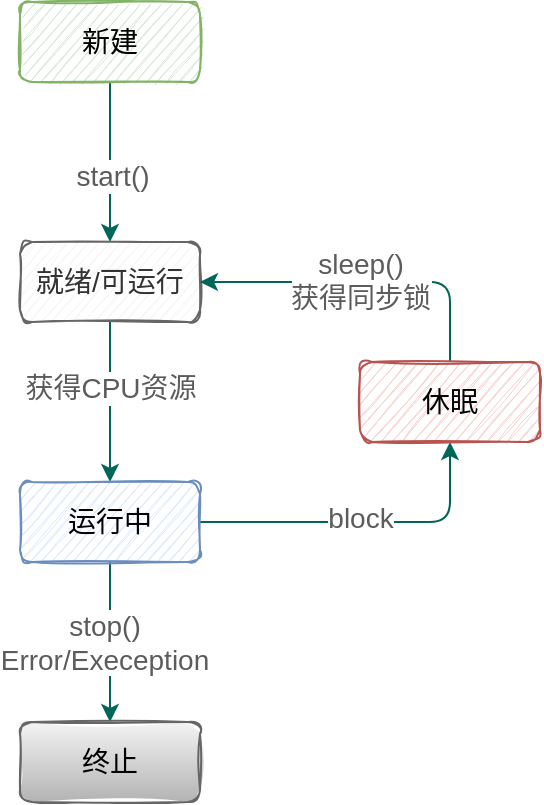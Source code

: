 <mxfile version="20.0.4" type="github">
  <diagram id="80f749xdTfSQ0nSYwTot" name="第 1 页">
    <mxGraphModel dx="706" dy="605" grid="1" gridSize="10" guides="1" tooltips="1" connect="1" arrows="1" fold="1" page="1" pageScale="1" pageWidth="827" pageHeight="1169" math="0" shadow="0">
      <root>
        <mxCell id="0" />
        <mxCell id="1" parent="0" />
        <mxCell id="AR2Jfl_AoY6BUJl8Thbn-5" value="" style="edgeStyle=orthogonalEdgeStyle;curved=0;rounded=1;sketch=0;orthogonalLoop=1;jettySize=auto;html=1;fontColor=#5C5C5C;strokeColor=#006658;fillColor=#21C0A5;fontSize=14;" edge="1" parent="1" source="AR2Jfl_AoY6BUJl8Thbn-1" target="AR2Jfl_AoY6BUJl8Thbn-4">
          <mxGeometry relative="1" as="geometry" />
        </mxCell>
        <mxCell id="AR2Jfl_AoY6BUJl8Thbn-13" value="start()" style="edgeLabel;html=1;align=center;verticalAlign=middle;resizable=0;points=[];fontSize=14;fontColor=#5C5C5C;" vertex="1" connectable="0" parent="AR2Jfl_AoY6BUJl8Thbn-5">
          <mxGeometry x="0.175" y="1" relative="1" as="geometry">
            <mxPoint as="offset" />
          </mxGeometry>
        </mxCell>
        <mxCell id="AR2Jfl_AoY6BUJl8Thbn-1" value="新建" style="rounded=1;whiteSpace=wrap;html=1;sketch=1;fillColor=#d5e8d4;strokeColor=#82b366;fontSize=14;" vertex="1" parent="1">
          <mxGeometry x="310" y="80" width="90" height="40" as="geometry" />
        </mxCell>
        <mxCell id="AR2Jfl_AoY6BUJl8Thbn-7" value="" style="edgeStyle=orthogonalEdgeStyle;curved=0;rounded=1;sketch=0;orthogonalLoop=1;jettySize=auto;html=1;fontColor=#5C5C5C;strokeColor=#006658;fillColor=#21C0A5;fontSize=14;" edge="1" parent="1" source="AR2Jfl_AoY6BUJl8Thbn-4" target="AR2Jfl_AoY6BUJl8Thbn-6">
          <mxGeometry relative="1" as="geometry" />
        </mxCell>
        <mxCell id="AR2Jfl_AoY6BUJl8Thbn-14" value="获得CPU资源" style="edgeLabel;html=1;align=center;verticalAlign=middle;resizable=0;points=[];fontSize=14;fontColor=#5C5C5C;" vertex="1" connectable="0" parent="AR2Jfl_AoY6BUJl8Thbn-7">
          <mxGeometry x="-0.175" relative="1" as="geometry">
            <mxPoint as="offset" />
          </mxGeometry>
        </mxCell>
        <mxCell id="AR2Jfl_AoY6BUJl8Thbn-4" value="就绪/可运行" style="rounded=1;whiteSpace=wrap;html=1;sketch=1;fillColor=#f5f5f5;strokeColor=#666666;fontColor=#333333;fontSize=14;" vertex="1" parent="1">
          <mxGeometry x="310" y="200" width="90" height="40" as="geometry" />
        </mxCell>
        <mxCell id="AR2Jfl_AoY6BUJl8Thbn-9" value="" style="edgeStyle=orthogonalEdgeStyle;curved=0;rounded=1;sketch=0;orthogonalLoop=1;jettySize=auto;html=1;fontColor=#5C5C5C;strokeColor=#006658;fillColor=#21C0A5;fontSize=14;" edge="1" parent="1" source="AR2Jfl_AoY6BUJl8Thbn-6" target="AR2Jfl_AoY6BUJl8Thbn-8">
          <mxGeometry relative="1" as="geometry" />
        </mxCell>
        <mxCell id="AR2Jfl_AoY6BUJl8Thbn-17" value="block" style="edgeLabel;html=1;align=center;verticalAlign=middle;resizable=0;points=[];fontSize=14;fontColor=#5C5C5C;" vertex="1" connectable="0" parent="AR2Jfl_AoY6BUJl8Thbn-9">
          <mxGeometry x="-0.03" y="3" relative="1" as="geometry">
            <mxPoint y="1" as="offset" />
          </mxGeometry>
        </mxCell>
        <mxCell id="AR2Jfl_AoY6BUJl8Thbn-12" value="" style="edgeStyle=orthogonalEdgeStyle;curved=0;rounded=1;sketch=0;orthogonalLoop=1;jettySize=auto;html=1;fontColor=#5C5C5C;strokeColor=#006658;fillColor=#21C0A5;fontSize=14;" edge="1" parent="1" source="AR2Jfl_AoY6BUJl8Thbn-6" target="AR2Jfl_AoY6BUJl8Thbn-11">
          <mxGeometry relative="1" as="geometry" />
        </mxCell>
        <mxCell id="AR2Jfl_AoY6BUJl8Thbn-15" value="stop()&lt;br&gt;Error/Exeception" style="edgeLabel;html=1;align=center;verticalAlign=middle;resizable=0;points=[];fontSize=14;fontColor=#5C5C5C;" vertex="1" connectable="0" parent="AR2Jfl_AoY6BUJl8Thbn-12">
          <mxGeometry y="-3" relative="1" as="geometry">
            <mxPoint as="offset" />
          </mxGeometry>
        </mxCell>
        <mxCell id="AR2Jfl_AoY6BUJl8Thbn-6" value="运行中" style="rounded=1;whiteSpace=wrap;html=1;sketch=1;fontSize=14;fillColor=#dae8fc;strokeColor=#6c8ebf;" vertex="1" parent="1">
          <mxGeometry x="310" y="320" width="90" height="40" as="geometry" />
        </mxCell>
        <mxCell id="AR2Jfl_AoY6BUJl8Thbn-10" style="edgeStyle=orthogonalEdgeStyle;curved=0;rounded=1;sketch=0;orthogonalLoop=1;jettySize=auto;html=1;exitX=0.5;exitY=0;exitDx=0;exitDy=0;entryX=1;entryY=0.5;entryDx=0;entryDy=0;fontColor=#5C5C5C;strokeColor=#006658;fillColor=#21C0A5;fontSize=14;" edge="1" parent="1" source="AR2Jfl_AoY6BUJl8Thbn-8" target="AR2Jfl_AoY6BUJl8Thbn-4">
          <mxGeometry relative="1" as="geometry" />
        </mxCell>
        <mxCell id="AR2Jfl_AoY6BUJl8Thbn-16" value="sleep()&lt;br&gt;获得同步锁" style="edgeLabel;html=1;align=center;verticalAlign=middle;resizable=0;points=[];fontSize=14;fontColor=#5C5C5C;" vertex="1" connectable="0" parent="AR2Jfl_AoY6BUJl8Thbn-10">
          <mxGeometry x="0.03" y="-1" relative="1" as="geometry">
            <mxPoint as="offset" />
          </mxGeometry>
        </mxCell>
        <mxCell id="AR2Jfl_AoY6BUJl8Thbn-8" value="休眠" style="rounded=1;whiteSpace=wrap;html=1;sketch=1;fillColor=#f8cecc;strokeColor=#b85450;fontSize=14;" vertex="1" parent="1">
          <mxGeometry x="480" y="260" width="90" height="40" as="geometry" />
        </mxCell>
        <mxCell id="AR2Jfl_AoY6BUJl8Thbn-11" value="终止" style="rounded=1;whiteSpace=wrap;html=1;sketch=1;fillColor=#f5f5f5;strokeColor=#666666;fontSize=14;gradientColor=#b3b3b3;" vertex="1" parent="1">
          <mxGeometry x="310" y="440" width="90" height="40" as="geometry" />
        </mxCell>
      </root>
    </mxGraphModel>
  </diagram>
</mxfile>

